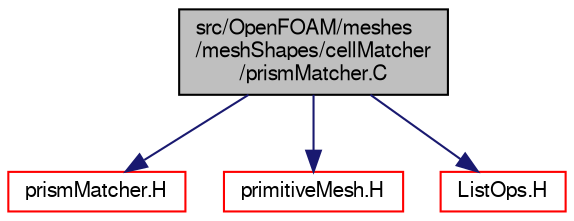 digraph "src/OpenFOAM/meshes/meshShapes/cellMatcher/prismMatcher.C"
{
  bgcolor="transparent";
  edge [fontname="FreeSans",fontsize="10",labelfontname="FreeSans",labelfontsize="10"];
  node [fontname="FreeSans",fontsize="10",shape=record];
  Node0 [label="src/OpenFOAM/meshes\l/meshShapes/cellMatcher\l/prismMatcher.C",height=0.2,width=0.4,color="black", fillcolor="grey75", style="filled", fontcolor="black"];
  Node0 -> Node1 [color="midnightblue",fontsize="10",style="solid",fontname="FreeSans"];
  Node1 [label="prismMatcher.H",height=0.2,width=0.4,color="red",URL="$a11225.html"];
  Node0 -> Node150 [color="midnightblue",fontsize="10",style="solid",fontname="FreeSans"];
  Node150 [label="primitiveMesh.H",height=0.2,width=0.4,color="red",URL="$a11882.html"];
  Node0 -> Node85 [color="midnightblue",fontsize="10",style="solid",fontname="FreeSans"];
  Node85 [label="ListOps.H",height=0.2,width=0.4,color="red",URL="$a08687.html",tooltip="Various functions to operate on Lists. "];
}
